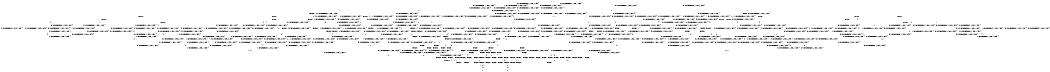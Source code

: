 digraph BCG {
size = "7, 10.5";
center = TRUE;
node [shape = circle];
0 [peripheries = 2];
0 -> 1 [label = "EX !0 !ATOMIC_EXCH_BRANCH (1, +1, TRUE, +1, 1, FALSE) !{}"];
0 -> 2 [label = "EX !2 !ATOMIC_EXCH_BRANCH (1, +0, TRUE, +0, 1, TRUE) !{}"];
0 -> 3 [label = "EX !1 !ATOMIC_EXCH_BRANCH (1, +1, TRUE, +1, 1, FALSE) !{}"];
0 -> 4 [label = "EX !0 !ATOMIC_EXCH_BRANCH (1, +1, TRUE, +1, 1, FALSE) !{}"];
0 -> 5 [label = "EX !2 !ATOMIC_EXCH_BRANCH (1, +0, TRUE, +0, 1, TRUE) !{}"];
0 -> 6 [label = "EX !1 !ATOMIC_EXCH_BRANCH (1, +1, TRUE, +1, 1, FALSE) !{}"];
1 -> 7 [label = "EX !2 !ATOMIC_EXCH_BRANCH (1, +0, TRUE, +0, 1, FALSE) !{}"];
2 -> 8 [label = "EX !0 !ATOMIC_EXCH_BRANCH (1, +1, TRUE, +1, 1, FALSE) !{}"];
3 -> 9 [label = "EX !0 !ATOMIC_EXCH_BRANCH (1, +1, TRUE, +1, 1, TRUE) !{}"];
4 -> 7 [label = "EX !2 !ATOMIC_EXCH_BRANCH (1, +0, TRUE, +0, 1, FALSE) !{}"];
4 -> 10 [label = "EX !1 !ATOMIC_EXCH_BRANCH (1, +1, TRUE, +1, 1, TRUE) !{}"];
4 -> 11 [label = "TERMINATE !0"];
4 -> 12 [label = "EX !2 !ATOMIC_EXCH_BRANCH (1, +0, TRUE, +0, 1, FALSE) !{}"];
4 -> 13 [label = "EX !1 !ATOMIC_EXCH_BRANCH (1, +1, TRUE, +1, 1, TRUE) !{}"];
4 -> 14 [label = "TERMINATE !0"];
5 -> 2 [label = "EX !2 !ATOMIC_EXCH_BRANCH (1, +0, TRUE, +0, 1, TRUE) !{}"];
5 -> 8 [label = "EX !0 !ATOMIC_EXCH_BRANCH (1, +1, TRUE, +1, 1, FALSE) !{}"];
5 -> 15 [label = "EX !1 !ATOMIC_EXCH_BRANCH (1, +1, TRUE, +1, 1, FALSE) !{}"];
5 -> 5 [label = "EX !2 !ATOMIC_EXCH_BRANCH (1, +0, TRUE, +0, 1, TRUE) !{}"];
5 -> 16 [label = "EX !0 !ATOMIC_EXCH_BRANCH (1, +1, TRUE, +1, 1, FALSE) !{}"];
5 -> 17 [label = "EX !1 !ATOMIC_EXCH_BRANCH (1, +1, TRUE, +1, 1, FALSE) !{}"];
6 -> 9 [label = "EX !0 !ATOMIC_EXCH_BRANCH (1, +1, TRUE, +1, 1, TRUE) !{}"];
6 -> 18 [label = "EX !2 !ATOMIC_EXCH_BRANCH (1, +0, TRUE, +0, 1, FALSE) !{}"];
6 -> 19 [label = "TERMINATE !1"];
6 -> 20 [label = "EX !0 !ATOMIC_EXCH_BRANCH (1, +1, TRUE, +1, 1, TRUE) !{}"];
6 -> 21 [label = "EX !2 !ATOMIC_EXCH_BRANCH (1, +0, TRUE, +0, 1, FALSE) !{}"];
6 -> 22 [label = "TERMINATE !1"];
7 -> 23 [label = "EX !2 !ATOMIC_EXCH_BRANCH (1, +0, TRUE, +0, 2, TRUE) !{}"];
8 -> 7 [label = "EX !2 !ATOMIC_EXCH_BRANCH (1, +0, TRUE, +0, 1, FALSE) !{}"];
9 -> 24 [label = "EX !2 !ATOMIC_EXCH_BRANCH (1, +0, TRUE, +0, 1, FALSE) !{}"];
10 -> 25 [label = "EX !2 !ATOMIC_EXCH_BRANCH (1, +0, TRUE, +0, 1, FALSE) !{}"];
11 -> 26 [label = "EX !2 !ATOMIC_EXCH_BRANCH (1, +0, TRUE, +0, 1, FALSE) !{}"];
12 -> 23 [label = "EX !2 !ATOMIC_EXCH_BRANCH (1, +0, TRUE, +0, 2, TRUE) !{}"];
12 -> 27 [label = "EX !1 !ATOMIC_EXCH_BRANCH (1, +1, TRUE, +1, 1, FALSE) !{}"];
12 -> 28 [label = "TERMINATE !0"];
12 -> 29 [label = "EX !2 !ATOMIC_EXCH_BRANCH (1, +0, TRUE, +0, 2, TRUE) !{}"];
12 -> 30 [label = "EX !1 !ATOMIC_EXCH_BRANCH (1, +1, TRUE, +1, 1, FALSE) !{}"];
12 -> 31 [label = "TERMINATE !0"];
13 -> 10 [label = "EX !1 !ATOMIC_EXCH_BRANCH (1, +1, TRUE, +1, 1, TRUE) !{}"];
13 -> 25 [label = "EX !2 !ATOMIC_EXCH_BRANCH (1, +0, TRUE, +0, 1, FALSE) !{}"];
13 -> 32 [label = "TERMINATE !0"];
13 -> 13 [label = "EX !1 !ATOMIC_EXCH_BRANCH (1, +1, TRUE, +1, 1, TRUE) !{}"];
13 -> 33 [label = "EX !2 !ATOMIC_EXCH_BRANCH (1, +0, TRUE, +0, 1, FALSE) !{}"];
13 -> 34 [label = "TERMINATE !0"];
14 -> 26 [label = "EX !2 !ATOMIC_EXCH_BRANCH (1, +0, TRUE, +0, 1, FALSE) !{}"];
14 -> 35 [label = "EX !1 !ATOMIC_EXCH_BRANCH (1, +1, TRUE, +1, 1, TRUE) !{}"];
14 -> 36 [label = "EX !2 !ATOMIC_EXCH_BRANCH (1, +0, TRUE, +0, 1, FALSE) !{}"];
14 -> 37 [label = "EX !1 !ATOMIC_EXCH_BRANCH (1, +1, TRUE, +1, 1, TRUE) !{}"];
15 -> 18 [label = "EX !2 !ATOMIC_EXCH_BRANCH (1, +0, TRUE, +0, 1, FALSE) !{}"];
16 -> 7 [label = "EX !2 !ATOMIC_EXCH_BRANCH (1, +0, TRUE, +0, 1, FALSE) !{}"];
16 -> 38 [label = "EX !1 !ATOMIC_EXCH_BRANCH (1, +1, TRUE, +1, 1, TRUE) !{}"];
16 -> 39 [label = "TERMINATE !0"];
16 -> 12 [label = "EX !2 !ATOMIC_EXCH_BRANCH (1, +0, TRUE, +0, 1, FALSE) !{}"];
16 -> 40 [label = "EX !1 !ATOMIC_EXCH_BRANCH (1, +1, TRUE, +1, 1, TRUE) !{}"];
16 -> 41 [label = "TERMINATE !0"];
17 -> 18 [label = "EX !2 !ATOMIC_EXCH_BRANCH (1, +0, TRUE, +0, 1, FALSE) !{}"];
17 -> 42 [label = "EX !0 !ATOMIC_EXCH_BRANCH (1, +1, TRUE, +1, 1, TRUE) !{}"];
17 -> 43 [label = "TERMINATE !1"];
17 -> 21 [label = "EX !2 !ATOMIC_EXCH_BRANCH (1, +0, TRUE, +0, 1, FALSE) !{}"];
17 -> 44 [label = "EX !0 !ATOMIC_EXCH_BRANCH (1, +1, TRUE, +1, 1, TRUE) !{}"];
17 -> 45 [label = "TERMINATE !1"];
18 -> 46 [label = "EX !2 !ATOMIC_EXCH_BRANCH (1, +0, TRUE, +0, 2, TRUE) !{}"];
19 -> 47 [label = "EX !0 !ATOMIC_EXCH_BRANCH (1, +1, TRUE, +1, 1, TRUE) !{}"];
20 -> 9 [label = "EX !0 !ATOMIC_EXCH_BRANCH (1, +1, TRUE, +1, 1, TRUE) !{}"];
20 -> 24 [label = "EX !2 !ATOMIC_EXCH_BRANCH (1, +0, TRUE, +0, 1, FALSE) !{}"];
20 -> 48 [label = "TERMINATE !1"];
20 -> 20 [label = "EX !0 !ATOMIC_EXCH_BRANCH (1, +1, TRUE, +1, 1, TRUE) !{}"];
20 -> 49 [label = "EX !2 !ATOMIC_EXCH_BRANCH (1, +0, TRUE, +0, 1, FALSE) !{}"];
20 -> 50 [label = "TERMINATE !1"];
21 -> 46 [label = "EX !2 !ATOMIC_EXCH_BRANCH (1, +0, TRUE, +0, 2, TRUE) !{}"];
21 -> 27 [label = "EX !0 !ATOMIC_EXCH_BRANCH (1, +1, TRUE, +1, 1, FALSE) !{}"];
21 -> 51 [label = "TERMINATE !1"];
21 -> 52 [label = "EX !2 !ATOMIC_EXCH_BRANCH (1, +0, TRUE, +0, 2, TRUE) !{}"];
21 -> 30 [label = "EX !0 !ATOMIC_EXCH_BRANCH (1, +1, TRUE, +1, 1, FALSE) !{}"];
21 -> 53 [label = "TERMINATE !1"];
22 -> 47 [label = "EX !0 !ATOMIC_EXCH_BRANCH (1, +1, TRUE, +1, 1, TRUE) !{}"];
22 -> 54 [label = "EX !2 !ATOMIC_EXCH_BRANCH (1, +0, TRUE, +0, 1, FALSE) !{}"];
22 -> 55 [label = "EX !0 !ATOMIC_EXCH_BRANCH (1, +1, TRUE, +1, 1, TRUE) !{}"];
22 -> 56 [label = "EX !2 !ATOMIC_EXCH_BRANCH (1, +0, TRUE, +0, 1, FALSE) !{}"];
23 -> 27 [label = "EX !1 !ATOMIC_EXCH_BRANCH (1, +1, TRUE, +1, 1, FALSE) !{}"];
24 -> 27 [label = "EX !0 !ATOMIC_EXCH_BRANCH (1, +1, TRUE, +1, 1, FALSE) !{}"];
25 -> 27 [label = "EX !1 !ATOMIC_EXCH_BRANCH (1, +1, TRUE, +1, 1, FALSE) !{}"];
26 -> 57 [label = "EX !2 !ATOMIC_EXCH_BRANCH (1, +0, TRUE, +0, 2, TRUE) !{}"];
27 -> 58 [label = "EX !2 !ATOMIC_EXCH_BRANCH (1, +0, TRUE, +0, 2, FALSE) !{}"];
28 -> 59 [label = "EX !1 !ATOMIC_EXCH_BRANCH (1, +1, TRUE, +1, 1, FALSE) !{}"];
29 -> 23 [label = "EX !2 !ATOMIC_EXCH_BRANCH (1, +0, TRUE, +0, 2, TRUE) !{}"];
29 -> 27 [label = "EX !1 !ATOMIC_EXCH_BRANCH (1, +1, TRUE, +1, 1, FALSE) !{}"];
29 -> 28 [label = "TERMINATE !0"];
29 -> 29 [label = "EX !2 !ATOMIC_EXCH_BRANCH (1, +0, TRUE, +0, 2, TRUE) !{}"];
29 -> 30 [label = "EX !1 !ATOMIC_EXCH_BRANCH (1, +1, TRUE, +1, 1, FALSE) !{}"];
29 -> 31 [label = "TERMINATE !0"];
30 -> 58 [label = "EX !2 !ATOMIC_EXCH_BRANCH (1, +0, TRUE, +0, 2, FALSE) !{}"];
30 -> 60 [label = "TERMINATE !0"];
30 -> 61 [label = "TERMINATE !1"];
30 -> 62 [label = "EX !2 !ATOMIC_EXCH_BRANCH (1, +0, TRUE, +0, 2, FALSE) !{}"];
30 -> 63 [label = "TERMINATE !0"];
30 -> 64 [label = "TERMINATE !1"];
31 -> 59 [label = "EX !1 !ATOMIC_EXCH_BRANCH (1, +1, TRUE, +1, 1, FALSE) !{}"];
31 -> 57 [label = "EX !2 !ATOMIC_EXCH_BRANCH (1, +0, TRUE, +0, 2, TRUE) !{}"];
31 -> 65 [label = "EX !1 !ATOMIC_EXCH_BRANCH (1, +1, TRUE, +1, 1, FALSE) !{}"];
31 -> 66 [label = "EX !2 !ATOMIC_EXCH_BRANCH (1, +0, TRUE, +0, 2, TRUE) !{}"];
32 -> 67 [label = "EX !2 !ATOMIC_EXCH_BRANCH (1, +0, TRUE, +0, 1, FALSE) !{}"];
33 -> 27 [label = "EX !1 !ATOMIC_EXCH_BRANCH (1, +1, TRUE, +1, 1, FALSE) !{}"];
33 -> 68 [label = "EX !2 !ATOMIC_EXCH_BRANCH (1, +0, TRUE, +0, 2, TRUE) !{}"];
33 -> 69 [label = "TERMINATE !0"];
33 -> 30 [label = "EX !1 !ATOMIC_EXCH_BRANCH (1, +1, TRUE, +1, 1, FALSE) !{}"];
33 -> 70 [label = "EX !2 !ATOMIC_EXCH_BRANCH (1, +0, TRUE, +0, 2, TRUE) !{}"];
33 -> 71 [label = "TERMINATE !0"];
34 -> 67 [label = "EX !2 !ATOMIC_EXCH_BRANCH (1, +0, TRUE, +0, 1, FALSE) !{}"];
34 -> 35 [label = "EX !1 !ATOMIC_EXCH_BRANCH (1, +1, TRUE, +1, 1, TRUE) !{}"];
34 -> 72 [label = "EX !2 !ATOMIC_EXCH_BRANCH (1, +0, TRUE, +0, 1, FALSE) !{}"];
34 -> 37 [label = "EX !1 !ATOMIC_EXCH_BRANCH (1, +1, TRUE, +1, 1, TRUE) !{}"];
35 -> 67 [label = "EX !2 !ATOMIC_EXCH_BRANCH (1, +0, TRUE, +0, 1, FALSE) !{}"];
36 -> 57 [label = "EX !2 !ATOMIC_EXCH_BRANCH (1, +0, TRUE, +0, 2, TRUE) !{}"];
36 -> 59 [label = "EX !1 !ATOMIC_EXCH_BRANCH (1, +1, TRUE, +1, 1, FALSE) !{}"];
36 -> 66 [label = "EX !2 !ATOMIC_EXCH_BRANCH (1, +0, TRUE, +0, 2, TRUE) !{}"];
36 -> 65 [label = "EX !1 !ATOMIC_EXCH_BRANCH (1, +1, TRUE, +1, 1, FALSE) !{}"];
37 -> 35 [label = "EX !1 !ATOMIC_EXCH_BRANCH (1, +1, TRUE, +1, 1, TRUE) !{}"];
37 -> 67 [label = "EX !2 !ATOMIC_EXCH_BRANCH (1, +0, TRUE, +0, 1, FALSE) !{}"];
37 -> 37 [label = "EX !1 !ATOMIC_EXCH_BRANCH (1, +1, TRUE, +1, 1, TRUE) !{}"];
37 -> 72 [label = "EX !2 !ATOMIC_EXCH_BRANCH (1, +0, TRUE, +0, 1, FALSE) !{}"];
38 -> 25 [label = "EX !2 !ATOMIC_EXCH_BRANCH (1, +0, TRUE, +0, 1, FALSE) !{}"];
39 -> 73 [label = "EX !1 !ATOMIC_EXCH_BRANCH (1, +1, TRUE, +1, 1, TRUE) !{}"];
40 -> 38 [label = "EX !1 !ATOMIC_EXCH_BRANCH (1, +1, TRUE, +1, 1, TRUE) !{}"];
40 -> 25 [label = "EX !2 !ATOMIC_EXCH_BRANCH (1, +0, TRUE, +0, 1, FALSE) !{}"];
40 -> 74 [label = "TERMINATE !0"];
40 -> 40 [label = "EX !1 !ATOMIC_EXCH_BRANCH (1, +1, TRUE, +1, 1, TRUE) !{}"];
40 -> 33 [label = "EX !2 !ATOMIC_EXCH_BRANCH (1, +0, TRUE, +0, 1, FALSE) !{}"];
40 -> 75 [label = "TERMINATE !0"];
41 -> 73 [label = "EX !1 !ATOMIC_EXCH_BRANCH (1, +1, TRUE, +1, 1, TRUE) !{}"];
41 -> 26 [label = "EX !2 !ATOMIC_EXCH_BRANCH (1, +0, TRUE, +0, 1, FALSE) !{}"];
41 -> 76 [label = "EX !1 !ATOMIC_EXCH_BRANCH (1, +1, TRUE, +1, 1, TRUE) !{}"];
41 -> 36 [label = "EX !2 !ATOMIC_EXCH_BRANCH (1, +0, TRUE, +0, 1, FALSE) !{}"];
42 -> 24 [label = "EX !2 !ATOMIC_EXCH_BRANCH (1, +0, TRUE, +0, 1, FALSE) !{}"];
43 -> 77 [label = "EX !0 !ATOMIC_EXCH_BRANCH (1, +1, TRUE, +1, 1, TRUE) !{}"];
44 -> 42 [label = "EX !0 !ATOMIC_EXCH_BRANCH (1, +1, TRUE, +1, 1, TRUE) !{}"];
44 -> 24 [label = "EX !2 !ATOMIC_EXCH_BRANCH (1, +0, TRUE, +0, 1, FALSE) !{}"];
44 -> 78 [label = "TERMINATE !1"];
44 -> 44 [label = "EX !0 !ATOMIC_EXCH_BRANCH (1, +1, TRUE, +1, 1, TRUE) !{}"];
44 -> 49 [label = "EX !2 !ATOMIC_EXCH_BRANCH (1, +0, TRUE, +0, 1, FALSE) !{}"];
44 -> 79 [label = "TERMINATE !1"];
45 -> 77 [label = "EX !0 !ATOMIC_EXCH_BRANCH (1, +1, TRUE, +1, 1, TRUE) !{}"];
45 -> 54 [label = "EX !2 !ATOMIC_EXCH_BRANCH (1, +0, TRUE, +0, 1, FALSE) !{}"];
45 -> 80 [label = "EX !0 !ATOMIC_EXCH_BRANCH (1, +1, TRUE, +1, 1, TRUE) !{}"];
45 -> 56 [label = "EX !2 !ATOMIC_EXCH_BRANCH (1, +0, TRUE, +0, 1, FALSE) !{}"];
46 -> 27 [label = "EX !0 !ATOMIC_EXCH_BRANCH (1, +1, TRUE, +1, 1, FALSE) !{}"];
47 -> 81 [label = "EX !2 !ATOMIC_EXCH_BRANCH (1, +0, TRUE, +0, 1, FALSE) !{}"];
48 -> 81 [label = "EX !2 !ATOMIC_EXCH_BRANCH (1, +0, TRUE, +0, 1, FALSE) !{}"];
49 -> 27 [label = "EX !0 !ATOMIC_EXCH_BRANCH (1, +1, TRUE, +1, 1, FALSE) !{}"];
49 -> 82 [label = "EX !2 !ATOMIC_EXCH_BRANCH (1, +0, TRUE, +0, 2, TRUE) !{}"];
49 -> 83 [label = "TERMINATE !1"];
49 -> 30 [label = "EX !0 !ATOMIC_EXCH_BRANCH (1, +1, TRUE, +1, 1, FALSE) !{}"];
49 -> 84 [label = "EX !2 !ATOMIC_EXCH_BRANCH (1, +0, TRUE, +0, 2, TRUE) !{}"];
49 -> 85 [label = "TERMINATE !1"];
50 -> 81 [label = "EX !2 !ATOMIC_EXCH_BRANCH (1, +0, TRUE, +0, 1, FALSE) !{}"];
50 -> 47 [label = "EX !0 !ATOMIC_EXCH_BRANCH (1, +1, TRUE, +1, 1, TRUE) !{}"];
50 -> 86 [label = "EX !2 !ATOMIC_EXCH_BRANCH (1, +0, TRUE, +0, 1, FALSE) !{}"];
50 -> 55 [label = "EX !0 !ATOMIC_EXCH_BRANCH (1, +1, TRUE, +1, 1, TRUE) !{}"];
51 -> 87 [label = "EX !0 !ATOMIC_EXCH_BRANCH (1, +1, TRUE, +1, 1, FALSE) !{}"];
52 -> 46 [label = "EX !2 !ATOMIC_EXCH_BRANCH (1, +0, TRUE, +0, 2, TRUE) !{}"];
52 -> 27 [label = "EX !0 !ATOMIC_EXCH_BRANCH (1, +1, TRUE, +1, 1, FALSE) !{}"];
52 -> 51 [label = "TERMINATE !1"];
52 -> 52 [label = "EX !2 !ATOMIC_EXCH_BRANCH (1, +0, TRUE, +0, 2, TRUE) !{}"];
52 -> 30 [label = "EX !0 !ATOMIC_EXCH_BRANCH (1, +1, TRUE, +1, 1, FALSE) !{}"];
52 -> 53 [label = "TERMINATE !1"];
53 -> 87 [label = "EX !0 !ATOMIC_EXCH_BRANCH (1, +1, TRUE, +1, 1, FALSE) !{}"];
53 -> 88 [label = "EX !2 !ATOMIC_EXCH_BRANCH (1, +0, TRUE, +0, 2, TRUE) !{}"];
53 -> 89 [label = "EX !0 !ATOMIC_EXCH_BRANCH (1, +1, TRUE, +1, 1, FALSE) !{}"];
53 -> 90 [label = "EX !2 !ATOMIC_EXCH_BRANCH (1, +0, TRUE, +0, 2, TRUE) !{}"];
54 -> 88 [label = "EX !2 !ATOMIC_EXCH_BRANCH (1, +0, TRUE, +0, 2, TRUE) !{}"];
55 -> 47 [label = "EX !0 !ATOMIC_EXCH_BRANCH (1, +1, TRUE, +1, 1, TRUE) !{}"];
55 -> 81 [label = "EX !2 !ATOMIC_EXCH_BRANCH (1, +0, TRUE, +0, 1, FALSE) !{}"];
55 -> 55 [label = "EX !0 !ATOMIC_EXCH_BRANCH (1, +1, TRUE, +1, 1, TRUE) !{}"];
55 -> 86 [label = "EX !2 !ATOMIC_EXCH_BRANCH (1, +0, TRUE, +0, 1, FALSE) !{}"];
56 -> 88 [label = "EX !2 !ATOMIC_EXCH_BRANCH (1, +0, TRUE, +0, 2, TRUE) !{}"];
56 -> 87 [label = "EX !0 !ATOMIC_EXCH_BRANCH (1, +1, TRUE, +1, 1, FALSE) !{}"];
56 -> 90 [label = "EX !2 !ATOMIC_EXCH_BRANCH (1, +0, TRUE, +0, 2, TRUE) !{}"];
56 -> 89 [label = "EX !0 !ATOMIC_EXCH_BRANCH (1, +1, TRUE, +1, 1, FALSE) !{}"];
57 -> 59 [label = "EX !1 !ATOMIC_EXCH_BRANCH (1, +1, TRUE, +1, 1, FALSE) !{}"];
58 -> 91 [label = "TERMINATE !0"];
59 -> 92 [label = "EX !2 !ATOMIC_EXCH_BRANCH (1, +0, TRUE, +0, 2, FALSE) !{}"];
60 -> 93 [label = "TERMINATE !1"];
61 -> 93 [label = "TERMINATE !0"];
62 -> 91 [label = "TERMINATE !0"];
62 -> 94 [label = "TERMINATE !2"];
62 -> 95 [label = "TERMINATE !1"];
62 -> 96 [label = "TERMINATE !0"];
62 -> 97 [label = "TERMINATE !2"];
62 -> 98 [label = "TERMINATE !1"];
63 -> 93 [label = "TERMINATE !1"];
63 -> 92 [label = "EX !2 !ATOMIC_EXCH_BRANCH (1, +0, TRUE, +0, 2, FALSE) !{}"];
63 -> 99 [label = "TERMINATE !1"];
63 -> 100 [label = "EX !2 !ATOMIC_EXCH_BRANCH (1, +0, TRUE, +0, 2, FALSE) !{}"];
64 -> 93 [label = "TERMINATE !0"];
64 -> 101 [label = "EX !2 !ATOMIC_EXCH_BRANCH (1, +0, TRUE, +0, 2, FALSE) !{}"];
64 -> 99 [label = "TERMINATE !0"];
64 -> 102 [label = "EX !2 !ATOMIC_EXCH_BRANCH (1, +0, TRUE, +0, 2, FALSE) !{}"];
65 -> 92 [label = "EX !2 !ATOMIC_EXCH_BRANCH (1, +0, TRUE, +0, 2, FALSE) !{}"];
65 -> 93 [label = "TERMINATE !1"];
65 -> 100 [label = "EX !2 !ATOMIC_EXCH_BRANCH (1, +0, TRUE, +0, 2, FALSE) !{}"];
65 -> 99 [label = "TERMINATE !1"];
66 -> 57 [label = "EX !2 !ATOMIC_EXCH_BRANCH (1, +0, TRUE, +0, 2, TRUE) !{}"];
66 -> 59 [label = "EX !1 !ATOMIC_EXCH_BRANCH (1, +1, TRUE, +1, 1, FALSE) !{}"];
66 -> 66 [label = "EX !2 !ATOMIC_EXCH_BRANCH (1, +0, TRUE, +0, 2, TRUE) !{}"];
66 -> 65 [label = "EX !1 !ATOMIC_EXCH_BRANCH (1, +1, TRUE, +1, 1, FALSE) !{}"];
67 -> 59 [label = "EX !1 !ATOMIC_EXCH_BRANCH (1, +1, TRUE, +1, 1, FALSE) !{}"];
68 -> 27 [label = "EX !1 !ATOMIC_EXCH_BRANCH (1, +1, TRUE, +1, 1, FALSE) !{}"];
69 -> 59 [label = "EX !1 !ATOMIC_EXCH_BRANCH (1, +1, TRUE, +1, 1, FALSE) !{}"];
70 -> 27 [label = "EX !1 !ATOMIC_EXCH_BRANCH (1, +1, TRUE, +1, 1, FALSE) !{}"];
70 -> 68 [label = "EX !2 !ATOMIC_EXCH_BRANCH (1, +0, TRUE, +0, 2, TRUE) !{}"];
70 -> 69 [label = "TERMINATE !0"];
70 -> 30 [label = "EX !1 !ATOMIC_EXCH_BRANCH (1, +1, TRUE, +1, 1, FALSE) !{}"];
70 -> 70 [label = "EX !2 !ATOMIC_EXCH_BRANCH (1, +0, TRUE, +0, 2, TRUE) !{}"];
70 -> 71 [label = "TERMINATE !0"];
71 -> 59 [label = "EX !1 !ATOMIC_EXCH_BRANCH (1, +1, TRUE, +1, 1, FALSE) !{}"];
71 -> 103 [label = "EX !2 !ATOMIC_EXCH_BRANCH (1, +0, TRUE, +0, 2, TRUE) !{}"];
71 -> 65 [label = "EX !1 !ATOMIC_EXCH_BRANCH (1, +1, TRUE, +1, 1, FALSE) !{}"];
71 -> 104 [label = "EX !2 !ATOMIC_EXCH_BRANCH (1, +0, TRUE, +0, 2, TRUE) !{}"];
72 -> 59 [label = "EX !1 !ATOMIC_EXCH_BRANCH (1, +1, TRUE, +1, 1, FALSE) !{}"];
72 -> 103 [label = "EX !2 !ATOMIC_EXCH_BRANCH (1, +0, TRUE, +0, 2, TRUE) !{}"];
72 -> 65 [label = "EX !1 !ATOMIC_EXCH_BRANCH (1, +1, TRUE, +1, 1, FALSE) !{}"];
72 -> 104 [label = "EX !2 !ATOMIC_EXCH_BRANCH (1, +0, TRUE, +0, 2, TRUE) !{}"];
73 -> 67 [label = "EX !2 !ATOMIC_EXCH_BRANCH (1, +0, TRUE, +0, 1, FALSE) !{}"];
74 -> 73 [label = "EX !1 !ATOMIC_EXCH_BRANCH (1, +1, TRUE, +1, 1, TRUE) !{}"];
75 -> 73 [label = "EX !1 !ATOMIC_EXCH_BRANCH (1, +1, TRUE, +1, 1, TRUE) !{}"];
75 -> 67 [label = "EX !2 !ATOMIC_EXCH_BRANCH (1, +0, TRUE, +0, 1, FALSE) !{}"];
75 -> 76 [label = "EX !1 !ATOMIC_EXCH_BRANCH (1, +1, TRUE, +1, 1, TRUE) !{}"];
75 -> 72 [label = "EX !2 !ATOMIC_EXCH_BRANCH (1, +0, TRUE, +0, 1, FALSE) !{}"];
76 -> 73 [label = "EX !1 !ATOMIC_EXCH_BRANCH (1, +1, TRUE, +1, 1, TRUE) !{}"];
76 -> 67 [label = "EX !2 !ATOMIC_EXCH_BRANCH (1, +0, TRUE, +0, 1, FALSE) !{}"];
76 -> 76 [label = "EX !1 !ATOMIC_EXCH_BRANCH (1, +1, TRUE, +1, 1, TRUE) !{}"];
76 -> 72 [label = "EX !2 !ATOMIC_EXCH_BRANCH (1, +0, TRUE, +0, 1, FALSE) !{}"];
77 -> 81 [label = "EX !2 !ATOMIC_EXCH_BRANCH (1, +0, TRUE, +0, 1, FALSE) !{}"];
78 -> 77 [label = "EX !0 !ATOMIC_EXCH_BRANCH (1, +1, TRUE, +1, 1, TRUE) !{}"];
79 -> 77 [label = "EX !0 !ATOMIC_EXCH_BRANCH (1, +1, TRUE, +1, 1, TRUE) !{}"];
79 -> 81 [label = "EX !2 !ATOMIC_EXCH_BRANCH (1, +0, TRUE, +0, 1, FALSE) !{}"];
79 -> 80 [label = "EX !0 !ATOMIC_EXCH_BRANCH (1, +1, TRUE, +1, 1, TRUE) !{}"];
79 -> 86 [label = "EX !2 !ATOMIC_EXCH_BRANCH (1, +0, TRUE, +0, 1, FALSE) !{}"];
80 -> 77 [label = "EX !0 !ATOMIC_EXCH_BRANCH (1, +1, TRUE, +1, 1, TRUE) !{}"];
80 -> 81 [label = "EX !2 !ATOMIC_EXCH_BRANCH (1, +0, TRUE, +0, 1, FALSE) !{}"];
80 -> 80 [label = "EX !0 !ATOMIC_EXCH_BRANCH (1, +1, TRUE, +1, 1, TRUE) !{}"];
80 -> 86 [label = "EX !2 !ATOMIC_EXCH_BRANCH (1, +0, TRUE, +0, 1, FALSE) !{}"];
81 -> 87 [label = "EX !0 !ATOMIC_EXCH_BRANCH (1, +1, TRUE, +1, 1, FALSE) !{}"];
82 -> 27 [label = "EX !0 !ATOMIC_EXCH_BRANCH (1, +1, TRUE, +1, 1, FALSE) !{}"];
83 -> 87 [label = "EX !0 !ATOMIC_EXCH_BRANCH (1, +1, TRUE, +1, 1, FALSE) !{}"];
84 -> 27 [label = "EX !0 !ATOMIC_EXCH_BRANCH (1, +1, TRUE, +1, 1, FALSE) !{}"];
84 -> 82 [label = "EX !2 !ATOMIC_EXCH_BRANCH (1, +0, TRUE, +0, 2, TRUE) !{}"];
84 -> 83 [label = "TERMINATE !1"];
84 -> 30 [label = "EX !0 !ATOMIC_EXCH_BRANCH (1, +1, TRUE, +1, 1, FALSE) !{}"];
84 -> 84 [label = "EX !2 !ATOMIC_EXCH_BRANCH (1, +0, TRUE, +0, 2, TRUE) !{}"];
84 -> 85 [label = "TERMINATE !1"];
85 -> 87 [label = "EX !0 !ATOMIC_EXCH_BRANCH (1, +1, TRUE, +1, 1, FALSE) !{}"];
85 -> 105 [label = "EX !2 !ATOMIC_EXCH_BRANCH (1, +0, TRUE, +0, 2, TRUE) !{}"];
85 -> 89 [label = "EX !0 !ATOMIC_EXCH_BRANCH (1, +1, TRUE, +1, 1, FALSE) !{}"];
85 -> 106 [label = "EX !2 !ATOMIC_EXCH_BRANCH (1, +0, TRUE, +0, 2, TRUE) !{}"];
86 -> 87 [label = "EX !0 !ATOMIC_EXCH_BRANCH (1, +1, TRUE, +1, 1, FALSE) !{}"];
86 -> 105 [label = "EX !2 !ATOMIC_EXCH_BRANCH (1, +0, TRUE, +0, 2, TRUE) !{}"];
86 -> 89 [label = "EX !0 !ATOMIC_EXCH_BRANCH (1, +1, TRUE, +1, 1, FALSE) !{}"];
86 -> 106 [label = "EX !2 !ATOMIC_EXCH_BRANCH (1, +0, TRUE, +0, 2, TRUE) !{}"];
87 -> 101 [label = "EX !2 !ATOMIC_EXCH_BRANCH (1, +0, TRUE, +0, 2, FALSE) !{}"];
88 -> 87 [label = "EX !0 !ATOMIC_EXCH_BRANCH (1, +1, TRUE, +1, 1, FALSE) !{}"];
89 -> 101 [label = "EX !2 !ATOMIC_EXCH_BRANCH (1, +0, TRUE, +0, 2, FALSE) !{}"];
89 -> 93 [label = "TERMINATE !0"];
89 -> 102 [label = "EX !2 !ATOMIC_EXCH_BRANCH (1, +0, TRUE, +0, 2, FALSE) !{}"];
89 -> 99 [label = "TERMINATE !0"];
90 -> 88 [label = "EX !2 !ATOMIC_EXCH_BRANCH (1, +0, TRUE, +0, 2, TRUE) !{}"];
90 -> 87 [label = "EX !0 !ATOMIC_EXCH_BRANCH (1, +1, TRUE, +1, 1, FALSE) !{}"];
90 -> 90 [label = "EX !2 !ATOMIC_EXCH_BRANCH (1, +0, TRUE, +0, 2, TRUE) !{}"];
90 -> 89 [label = "EX !0 !ATOMIC_EXCH_BRANCH (1, +1, TRUE, +1, 1, FALSE) !{}"];
91 -> 107 [label = "TERMINATE !2"];
92 -> 107 [label = "TERMINATE !2"];
93 -> 108 [label = "EX !2 !ATOMIC_EXCH_BRANCH (1, +0, TRUE, +0, 2, FALSE) !{}"];
94 -> 107 [label = "TERMINATE !0"];
95 -> 109 [label = "TERMINATE !0"];
96 -> 107 [label = "TERMINATE !2"];
96 -> 109 [label = "TERMINATE !1"];
96 -> 110 [label = "TERMINATE !2"];
96 -> 111 [label = "TERMINATE !1"];
97 -> 107 [label = "TERMINATE !0"];
97 -> 112 [label = "TERMINATE !1"];
97 -> 110 [label = "TERMINATE !0"];
97 -> 113 [label = "TERMINATE !1"];
98 -> 109 [label = "TERMINATE !0"];
98 -> 112 [label = "TERMINATE !2"];
98 -> 111 [label = "TERMINATE !0"];
98 -> 113 [label = "TERMINATE !2"];
99 -> 108 [label = "EX !2 !ATOMIC_EXCH_BRANCH (1, +0, TRUE, +0, 2, FALSE) !{}"];
99 -> 114 [label = "EX !2 !ATOMIC_EXCH_BRANCH (1, +0, TRUE, +0, 2, FALSE) !{}"];
100 -> 107 [label = "TERMINATE !2"];
100 -> 109 [label = "TERMINATE !1"];
100 -> 110 [label = "TERMINATE !2"];
100 -> 111 [label = "TERMINATE !1"];
101 -> 109 [label = "TERMINATE !0"];
102 -> 109 [label = "TERMINATE !0"];
102 -> 112 [label = "TERMINATE !2"];
102 -> 111 [label = "TERMINATE !0"];
102 -> 113 [label = "TERMINATE !2"];
103 -> 59 [label = "EX !1 !ATOMIC_EXCH_BRANCH (1, +1, TRUE, +1, 1, FALSE) !{}"];
104 -> 59 [label = "EX !1 !ATOMIC_EXCH_BRANCH (1, +1, TRUE, +1, 1, FALSE) !{}"];
104 -> 103 [label = "EX !2 !ATOMIC_EXCH_BRANCH (1, +0, TRUE, +0, 2, TRUE) !{}"];
104 -> 65 [label = "EX !1 !ATOMIC_EXCH_BRANCH (1, +1, TRUE, +1, 1, FALSE) !{}"];
104 -> 104 [label = "EX !2 !ATOMIC_EXCH_BRANCH (1, +0, TRUE, +0, 2, TRUE) !{}"];
105 -> 87 [label = "EX !0 !ATOMIC_EXCH_BRANCH (1, +1, TRUE, +1, 1, FALSE) !{}"];
106 -> 87 [label = "EX !0 !ATOMIC_EXCH_BRANCH (1, +1, TRUE, +1, 1, FALSE) !{}"];
106 -> 105 [label = "EX !2 !ATOMIC_EXCH_BRANCH (1, +0, TRUE, +0, 2, TRUE) !{}"];
106 -> 89 [label = "EX !0 !ATOMIC_EXCH_BRANCH (1, +1, TRUE, +1, 1, FALSE) !{}"];
106 -> 106 [label = "EX !2 !ATOMIC_EXCH_BRANCH (1, +0, TRUE, +0, 2, TRUE) !{}"];
107 -> 115 [label = "TERMINATE !1"];
108 -> 115 [label = "TERMINATE !2"];
109 -> 115 [label = "TERMINATE !2"];
110 -> 115 [label = "TERMINATE !1"];
110 -> 116 [label = "TERMINATE !1"];
111 -> 115 [label = "TERMINATE !2"];
111 -> 116 [label = "TERMINATE !2"];
112 -> 115 [label = "TERMINATE !0"];
113 -> 115 [label = "TERMINATE !0"];
113 -> 116 [label = "TERMINATE !0"];
114 -> 115 [label = "TERMINATE !2"];
114 -> 116 [label = "TERMINATE !2"];
115 -> 117 [label = "exit"];
116 -> 118 [label = "exit"];
}
